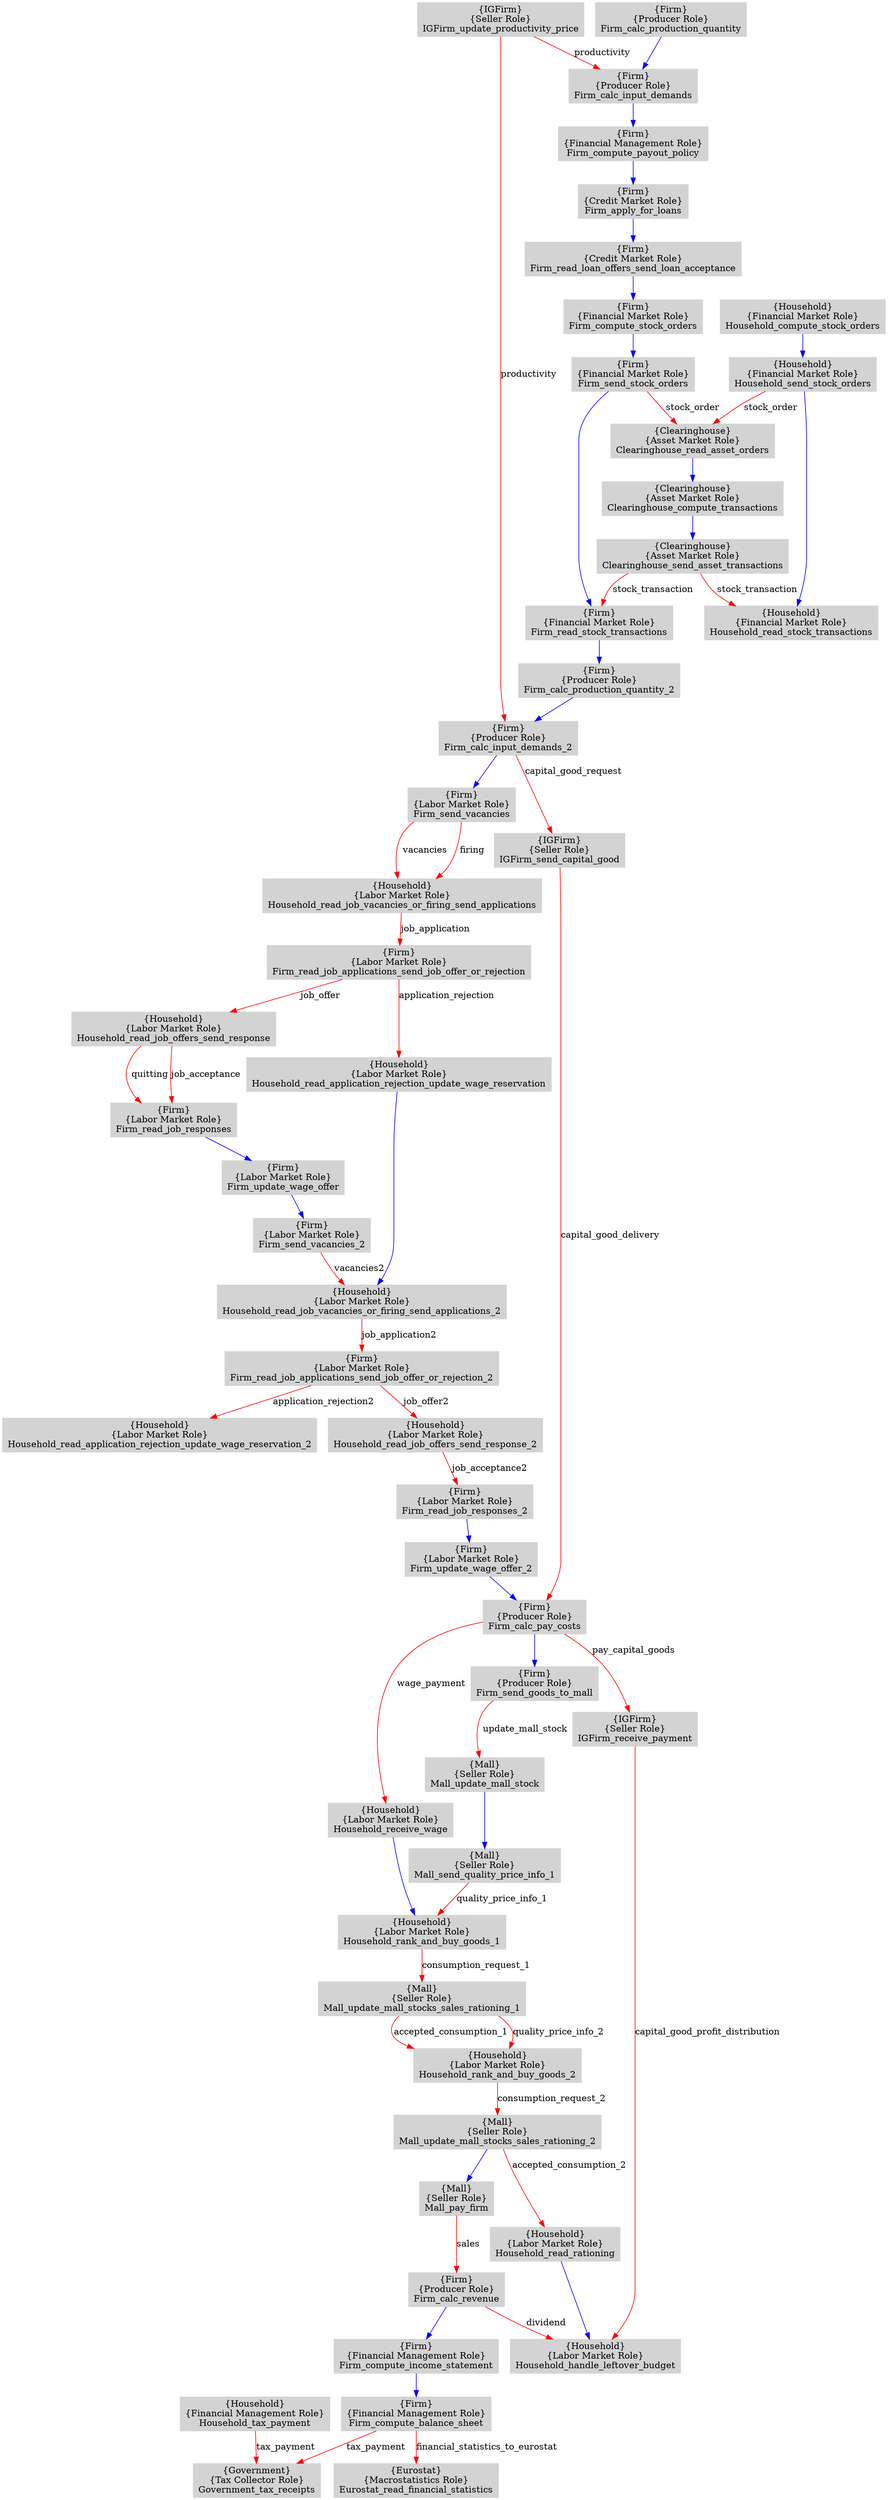 digraph A {
    node [shape=box,style=filled,color=lightgray];
    "{Firm}\n{Labor Market Role}\nFirm_send_vacancies" -> "{Household}\n{Labor Market Role}\nHousehold_read_job_vacancies_or_firing_send_applications"  [label = "vacancies",color=red];
    "{Firm}\n{Labor Market Role}\nFirm_send_vacancies_2" -> "{Household}\n{Labor Market Role}\nHousehold_read_job_vacancies_or_firing_send_applications_2"  [label = "vacancies2",color=red];
    "{Firm}\n{Labor Market Role}\nFirm_send_vacancies" -> "{Household}\n{Labor Market Role}\nHousehold_read_job_vacancies_or_firing_send_applications"  [label = "firing",color=red];
    "{Household}\n{Labor Market Role}\nHousehold_read_job_vacancies_or_firing_send_applications" -> "{Firm}\n{Labor Market Role}\nFirm_read_job_applications_send_job_offer_or_rejection"  [label = "job_application",color=red];
    "{Household}\n{Labor Market Role}\nHousehold_read_job_vacancies_or_firing_send_applications_2" -> "{Firm}\n{Labor Market Role}\nFirm_read_job_applications_send_job_offer_or_rejection_2"  [label = "job_application2",color=red];
    "{Firm}\n{Labor Market Role}\nFirm_read_job_applications_send_job_offer_or_rejection" -> "{Household}\n{Labor Market Role}\nHousehold_read_job_offers_send_response"  [label = "job_offer",color=red];
    "{Firm}\n{Labor Market Role}\nFirm_read_job_applications_send_job_offer_or_rejection_2" -> "{Household}\n{Labor Market Role}\nHousehold_read_job_offers_send_response_2"  [label = "job_offer2",color=red];
    "{Household}\n{Labor Market Role}\nHousehold_read_job_offers_send_response" -> "{Firm}\n{Labor Market Role}\nFirm_read_job_responses"  [label = "job_acceptance",color=red];
    "{Household}\n{Labor Market Role}\nHousehold_read_job_offers_send_response_2" -> "{Firm}\n{Labor Market Role}\nFirm_read_job_responses_2"  [label = "job_acceptance2",color=red];
    "{Firm}\n{Labor Market Role}\nFirm_read_job_applications_send_job_offer_or_rejection" -> "{Household}\n{Labor Market Role}\nHousehold_read_application_rejection_update_wage_reservation"  [label = "application_rejection",color=red];
    "{Firm}\n{Labor Market Role}\nFirm_read_job_applications_send_job_offer_or_rejection_2" -> "{Household}\n{Labor Market Role}\nHousehold_read_application_rejection_update_wage_reservation_2"  [label = "application_rejection2",color=red];
    "{Household}\n{Labor Market Role}\nHousehold_read_job_offers_send_response" -> "{Firm}\n{Labor Market Role}\nFirm_read_job_responses"  [label = "quitting",color=red];
    "{IGFirm}\n{Seller Role}\nIGFirm_update_productivity_price" -> "{Firm}\n{Producer Role}\nFirm_calc_input_demands"  [label = "productivity",color=red];
    "{IGFirm}\n{Seller Role}\nIGFirm_update_productivity_price" -> "{Firm}\n{Producer Role}\nFirm_calc_input_demands_2"  [label = "productivity",color=red];
    "{Firm}\n{Producer Role}\nFirm_calc_input_demands_2" -> "{IGFirm}\n{Seller Role}\nIGFirm_send_capital_good"  [label = "capital_good_request",color=red];
    "{IGFirm}\n{Seller Role}\nIGFirm_receive_payment" -> "{Household}\n{Labor Market Role}\nHousehold_handle_leftover_budget"  [label = "capital_good_profit_distribution",color=red];
    "{IGFirm}\n{Seller Role}\nIGFirm_send_capital_good" -> "{Firm}\n{Producer Role}\nFirm_calc_pay_costs"  [label = "capital_good_delivery",color=red];
    "{Firm}\n{Producer Role}\nFirm_calc_pay_costs" -> "{Household}\n{Labor Market Role}\nHousehold_receive_wage"  [label = "wage_payment",color=red];
    "{Mall}\n{Seller Role}\nMall_send_quality_price_info_1" -> "{Household}\n{Labor Market Role}\nHousehold_rank_and_buy_goods_1"  [label = "quality_price_info_1",color=red];
    "{Mall}\n{Seller Role}\nMall_update_mall_stocks_sales_rationing_1" -> "{Household}\n{Labor Market Role}\nHousehold_rank_and_buy_goods_2"  [label = "quality_price_info_2",color=red];
    "{Firm}\n{Producer Role}\nFirm_send_goods_to_mall" -> "{Mall}\n{Seller Role}\nMall_update_mall_stock"  [label = "update_mall_stock",color=red];
    "{Firm}\n{Producer Role}\nFirm_calc_revenue" -> "{Household}\n{Labor Market Role}\nHousehold_handle_leftover_budget"  [label = "dividend",color=red];
    "{Household}\n{Labor Market Role}\nHousehold_rank_and_buy_goods_1" -> "{Mall}\n{Seller Role}\nMall_update_mall_stocks_sales_rationing_1"  [label = "consumption_request_1",color=red];
    "{Household}\n{Labor Market Role}\nHousehold_rank_and_buy_goods_2" -> "{Mall}\n{Seller Role}\nMall_update_mall_stocks_sales_rationing_2"  [label = "consumption_request_2",color=red];
    "{Mall}\n{Seller Role}\nMall_update_mall_stocks_sales_rationing_1" -> "{Household}\n{Labor Market Role}\nHousehold_rank_and_buy_goods_2"  [label = "accepted_consumption_1",color=red];
    "{Mall}\n{Seller Role}\nMall_update_mall_stocks_sales_rationing_2" -> "{Household}\n{Labor Market Role}\nHousehold_read_rationing"  [label = "accepted_consumption_2",color=red];
    "{Mall}\n{Seller Role}\nMall_pay_firm" -> "{Firm}\n{Producer Role}\nFirm_calc_revenue"  [label = "sales",color=red];
    "{Firm}\n{Producer Role}\nFirm_calc_pay_costs" -> "{IGFirm}\n{Seller Role}\nIGFirm_receive_payment"  [label = "pay_capital_goods",color=red];
    "{Firm}\n{Financial Management Role}\nFirm_compute_balance_sheet" -> "{Government}\n{Tax Collector Role}\nGovernment_tax_receipts"  [label = "tax_payment",color=red];
    "{Household}\n{Financial Management Role}\nHousehold_tax_payment" -> "{Government}\n{Tax Collector Role}\nGovernment_tax_receipts"  [label = "tax_payment",color=red];
    "{Firm}\n{Financial Market Role}\nFirm_send_stock_orders" -> "{Clearinghouse}\n{Asset Market Role}\nClearinghouse_read_asset_orders"  [label = "stock_order",color=red];
    "{Household}\n{Financial Market Role}\nHousehold_send_stock_orders" -> "{Clearinghouse}\n{Asset Market Role}\nClearinghouse_read_asset_orders"  [label = "stock_order",color=red];
    "{Clearinghouse}\n{Asset Market Role}\nClearinghouse_send_asset_transactions" -> "{Firm}\n{Financial Market Role}\nFirm_read_stock_transactions"  [label = "stock_transaction",color=red];
    "{Clearinghouse}\n{Asset Market Role}\nClearinghouse_send_asset_transactions" -> "{Household}\n{Financial Market Role}\nHousehold_read_stock_transactions"  [label = "stock_transaction",color=red];
    "{Firm}\n{Financial Management Role}\nFirm_compute_balance_sheet" -> "{Eurostat}\n{Macrostatistics Role}\nEurostat_read_financial_statistics"  [label = "financial_statistics_to_eurostat",color=red];
    "{Firm}\n{Producer Role}\nFirm_calc_input_demands_2" -> "{Firm}\n{Labor Market Role}\nFirm_send_vacancies" [color=blue];
    "{Firm}\n{Labor Market Role}\nFirm_read_job_responses" -> "{Firm}\n{Labor Market Role}\nFirm_update_wage_offer" [color=blue];
    "{Firm}\n{Labor Market Role}\nFirm_update_wage_offer" -> "{Firm}\n{Labor Market Role}\nFirm_send_vacancies_2" [color=blue];
    "{Firm}\n{Labor Market Role}\nFirm_read_job_responses_2" -> "{Firm}\n{Labor Market Role}\nFirm_update_wage_offer_2" [color=blue];
    "{Firm}\n{Producer Role}\nFirm_calc_production_quantity" -> "{Firm}\n{Producer Role}\nFirm_calc_input_demands" [color=blue];
    "{Firm}\n{Labor Market Role}\nFirm_update_wage_offer_2" -> "{Firm}\n{Producer Role}\nFirm_calc_pay_costs" [color=blue];
    "{Firm}\n{Producer Role}\nFirm_calc_pay_costs" -> "{Firm}\n{Producer Role}\nFirm_send_goods_to_mall" [color=blue];
    "{Firm}\n{Producer Role}\nFirm_calc_production_quantity_2" -> "{Firm}\n{Producer Role}\nFirm_calc_input_demands_2" [color=blue];
    "{Firm}\n{Financial Market Role}\nFirm_read_stock_transactions" -> "{Firm}\n{Producer Role}\nFirm_calc_production_quantity_2" [color=blue];
    "{Firm}\n{Producer Role}\nFirm_calc_revenue" -> "{Firm}\n{Financial Management Role}\nFirm_compute_income_statement" [color=blue];
    "{Firm}\n{Financial Management Role}\nFirm_compute_income_statement" -> "{Firm}\n{Financial Management Role}\nFirm_compute_balance_sheet" [color=blue];
    "{Firm}\n{Producer Role}\nFirm_calc_input_demands" -> "{Firm}\n{Financial Management Role}\nFirm_compute_payout_policy" [color=blue];
    "{Firm}\n{Financial Management Role}\nFirm_compute_payout_policy" -> "{Firm}\n{Credit Market Role}\nFirm_apply_for_loans" [color=blue];
    "{Firm}\n{Credit Market Role}\nFirm_apply_for_loans" -> "{Firm}\n{Credit Market Role}\nFirm_read_loan_offers_send_loan_acceptance" [color=blue];
    "{Firm}\n{Financial Market Role}\nFirm_compute_stock_orders" -> "{Firm}\n{Financial Market Role}\nFirm_send_stock_orders" [color=blue];
    "{Firm}\n{Financial Market Role}\nFirm_send_stock_orders" -> "{Firm}\n{Financial Market Role}\nFirm_read_stock_transactions" [color=blue];
    "{Firm}\n{Credit Market Role}\nFirm_read_loan_offers_send_loan_acceptance" -> "{Firm}\n{Financial Market Role}\nFirm_compute_stock_orders" [color=blue];
    "{Household}\n{Labor Market Role}\nHousehold_read_application_rejection_update_wage_reservation" -> "{Household}\n{Labor Market Role}\nHousehold_read_job_vacancies_or_firing_send_applications_2" [color=blue];
    "{Household}\n{Labor Market Role}\nHousehold_receive_wage" -> "{Household}\n{Labor Market Role}\nHousehold_rank_and_buy_goods_1" [color=blue];
    "{Household}\n{Labor Market Role}\nHousehold_read_rationing" -> "{Household}\n{Labor Market Role}\nHousehold_handle_leftover_budget" [color=blue];
    "{Household}\n{Financial Market Role}\nHousehold_compute_stock_orders" -> "{Household}\n{Financial Market Role}\nHousehold_send_stock_orders" [color=blue];
    "{Household}\n{Financial Market Role}\nHousehold_send_stock_orders" -> "{Household}\n{Financial Market Role}\nHousehold_read_stock_transactions" [color=blue];
    "{Mall}\n{Seller Role}\nMall_update_mall_stock" -> "{Mall}\n{Seller Role}\nMall_send_quality_price_info_1" [color=blue];
    "{Mall}\n{Seller Role}\nMall_update_mall_stocks_sales_rationing_2" -> "{Mall}\n{Seller Role}\nMall_pay_firm" [color=blue];
    "{Clearinghouse}\n{Asset Market Role}\nClearinghouse_read_asset_orders" -> "{Clearinghouse}\n{Asset Market Role}\nClearinghouse_compute_transactions" [color=blue];
    "{Clearinghouse}\n{Asset Market Role}\nClearinghouse_compute_transactions" -> "{Clearinghouse}\n{Asset Market Role}\nClearinghouse_send_asset_transactions" [color=blue];
}